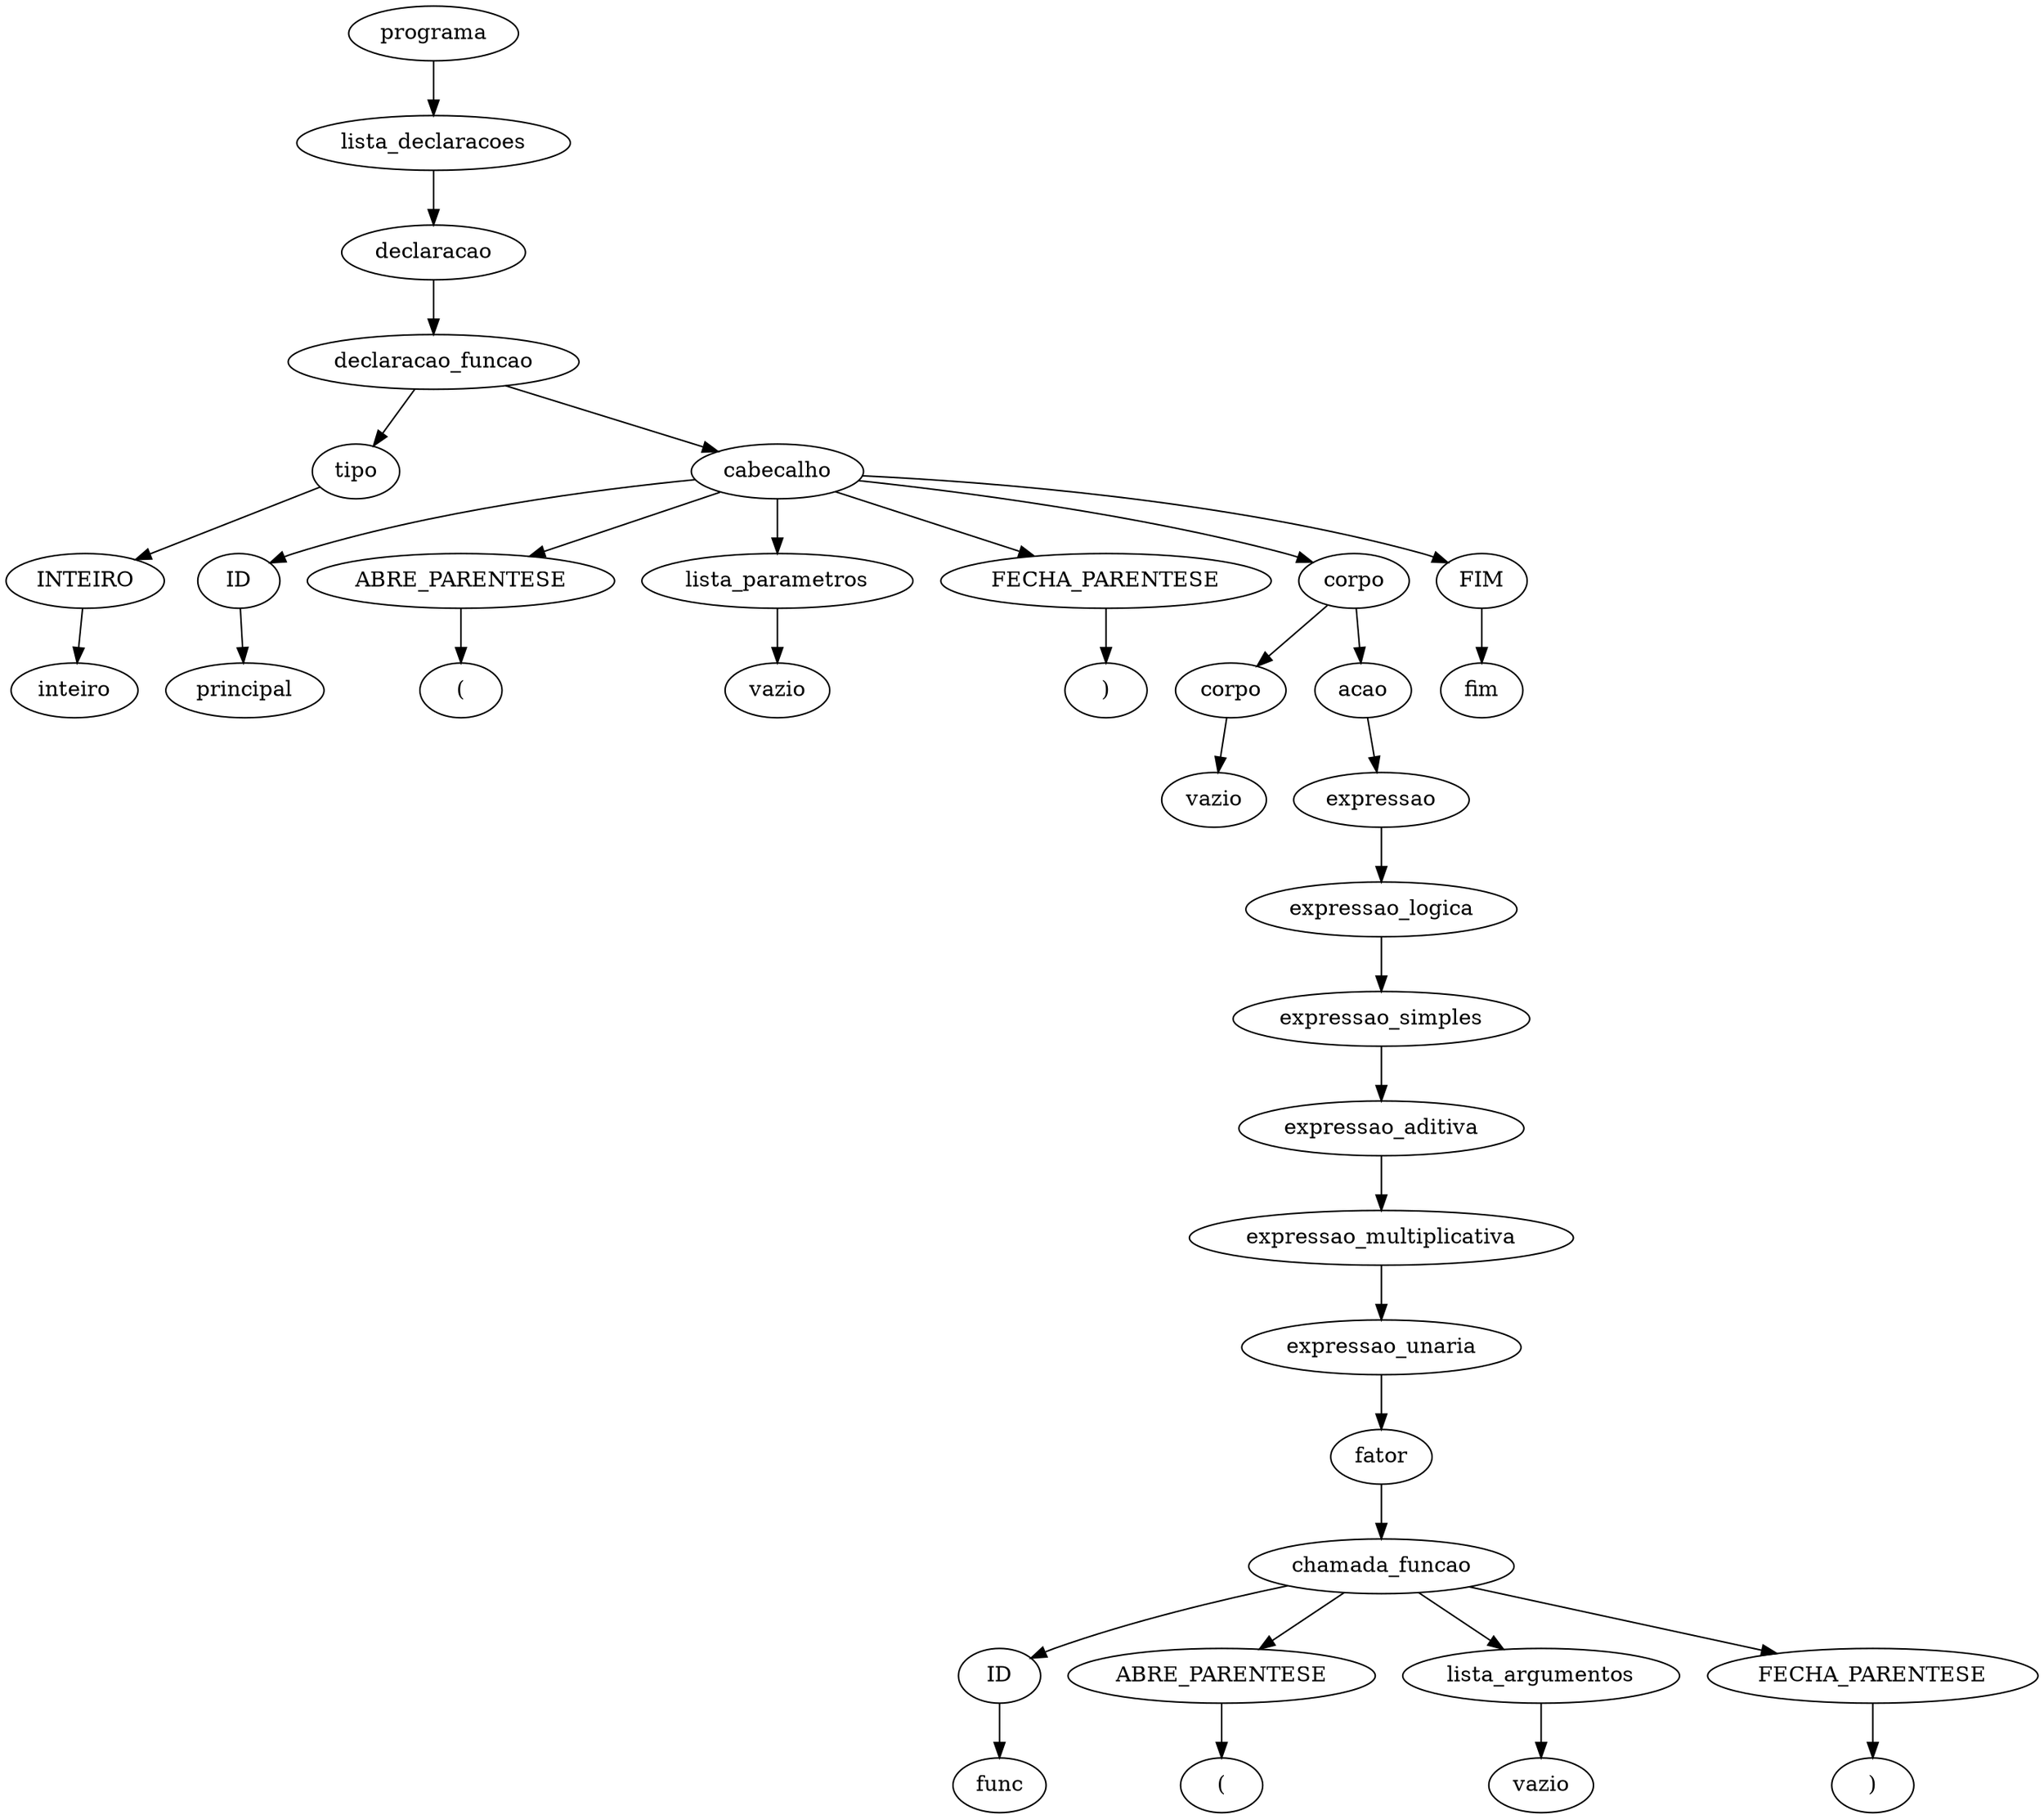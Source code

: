 digraph tree {
    "0x0" [label="programa"];
    "0x1" [label="lista_declaracoes"];
    "0x2" [label="declaracao"];
    "0x3" [label="declaracao_funcao"];
    "0x4" [label="tipo"];
    "0x5" [label="INTEIRO"];
    "0x6" [label="inteiro"];
    "0x7" [label="cabecalho"];
    "0x8" [label="ID"];
    "0x9" [label="principal"];
    "0xa" [label="ABRE_PARENTESE"];
    "0xb" [label="("];
    "0xc" [label="lista_parametros"];
    "0xd" [label="vazio"];
    "0xe" [label="FECHA_PARENTESE"];
    "0xf" [label=")"];
    "0x10" [label="corpo"];
    "0x11" [label="corpo"];
    "0x12" [label="vazio"];
    "0x13" [label="acao"];
    "0x14" [label="expressao"];
    "0x15" [label="expressao_logica"];
    "0x16" [label="expressao_simples"];
    "0x17" [label="expressao_aditiva"];
    "0x18" [label="expressao_multiplicativa"];
    "0x19" [label="expressao_unaria"];
    "0x1a" [label="fator"];
    "0x1b" [label="chamada_funcao"];
    "0x1c" [label="ID"];
    "0x1d" [label="func"];
    "0x1e" [label="ABRE_PARENTESE"];
    "0x1f" [label="("];
    "0x20" [label="lista_argumentos"];
    "0x21" [label="vazio"];
    "0x22" [label="FECHA_PARENTESE"];
    "0x23" [label=")"];
    "0x24" [label="FIM"];
    "0x25" [label="fim"];
    "0x0" -> "0x1";
    "0x1" -> "0x2";
    "0x2" -> "0x3";
    "0x3" -> "0x4";
    "0x3" -> "0x7";
    "0x4" -> "0x5";
    "0x5" -> "0x6";
    "0x7" -> "0x8";
    "0x7" -> "0xa";
    "0x7" -> "0xc";
    "0x7" -> "0xe";
    "0x7" -> "0x10";
    "0x7" -> "0x24";
    "0x8" -> "0x9";
    "0xa" -> "0xb";
    "0xc" -> "0xd";
    "0xe" -> "0xf";
    "0x10" -> "0x11";
    "0x10" -> "0x13";
    "0x11" -> "0x12";
    "0x13" -> "0x14";
    "0x14" -> "0x15";
    "0x15" -> "0x16";
    "0x16" -> "0x17";
    "0x17" -> "0x18";
    "0x18" -> "0x19";
    "0x19" -> "0x1a";
    "0x1a" -> "0x1b";
    "0x1b" -> "0x1c";
    "0x1b" -> "0x1e";
    "0x1b" -> "0x20";
    "0x1b" -> "0x22";
    "0x1c" -> "0x1d";
    "0x1e" -> "0x1f";
    "0x20" -> "0x21";
    "0x22" -> "0x23";
    "0x24" -> "0x25";
}
